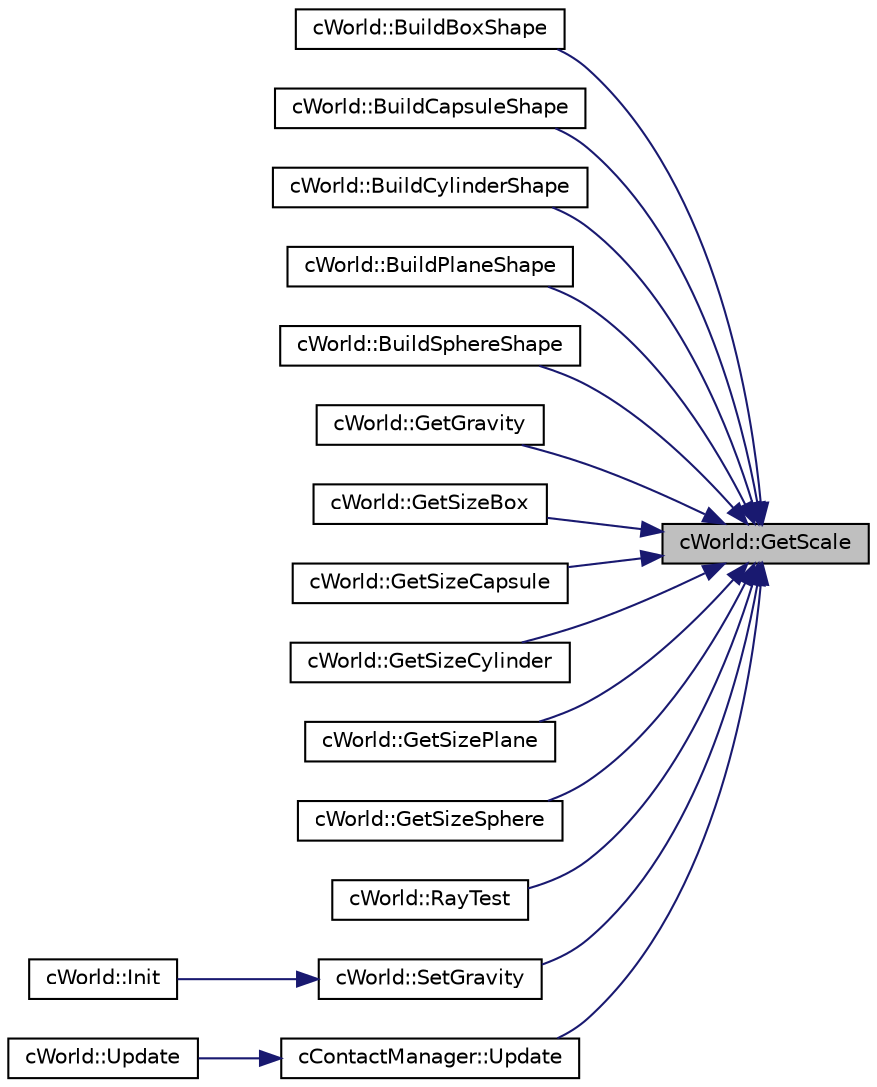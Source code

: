 digraph "cWorld::GetScale"
{
 // LATEX_PDF_SIZE
  edge [fontname="Helvetica",fontsize="10",labelfontname="Helvetica",labelfontsize="10"];
  node [fontname="Helvetica",fontsize="10",shape=record];
  rankdir="RL";
  Node1 [label="cWorld::GetScale",height=0.2,width=0.4,color="black", fillcolor="grey75", style="filled", fontcolor="black",tooltip=" "];
  Node1 -> Node2 [dir="back",color="midnightblue",fontsize="10",style="solid",fontname="Helvetica"];
  Node2 [label="cWorld::BuildBoxShape",height=0.2,width=0.4,color="black", fillcolor="white", style="filled",URL="$classc_world.html#af1b54e4775b5f0fbebe2b435dcaad0fb",tooltip=" "];
  Node1 -> Node3 [dir="back",color="midnightblue",fontsize="10",style="solid",fontname="Helvetica"];
  Node3 [label="cWorld::BuildCapsuleShape",height=0.2,width=0.4,color="black", fillcolor="white", style="filled",URL="$classc_world.html#aac517307dc8693fc21b76f73f6b885f7",tooltip=" "];
  Node1 -> Node4 [dir="back",color="midnightblue",fontsize="10",style="solid",fontname="Helvetica"];
  Node4 [label="cWorld::BuildCylinderShape",height=0.2,width=0.4,color="black", fillcolor="white", style="filled",URL="$classc_world.html#a8dba36f1665355cec21678040d511fc2",tooltip=" "];
  Node1 -> Node5 [dir="back",color="midnightblue",fontsize="10",style="solid",fontname="Helvetica"];
  Node5 [label="cWorld::BuildPlaneShape",height=0.2,width=0.4,color="black", fillcolor="white", style="filled",URL="$classc_world.html#a846ae7cd0976d43626495d17314e7a35",tooltip=" "];
  Node1 -> Node6 [dir="back",color="midnightblue",fontsize="10",style="solid",fontname="Helvetica"];
  Node6 [label="cWorld::BuildSphereShape",height=0.2,width=0.4,color="black", fillcolor="white", style="filled",URL="$classc_world.html#a05cd17a5143e78d143486dea23421cba",tooltip=" "];
  Node1 -> Node7 [dir="back",color="midnightblue",fontsize="10",style="solid",fontname="Helvetica"];
  Node7 [label="cWorld::GetGravity",height=0.2,width=0.4,color="black", fillcolor="white", style="filled",URL="$classc_world.html#abc5b301eaba08b9b9cd46dd99de0240d",tooltip=" "];
  Node1 -> Node8 [dir="back",color="midnightblue",fontsize="10",style="solid",fontname="Helvetica"];
  Node8 [label="cWorld::GetSizeBox",height=0.2,width=0.4,color="black", fillcolor="white", style="filled",URL="$classc_world.html#ad24eb7131cebae6b5c454fe8ff093299",tooltip=" "];
  Node1 -> Node9 [dir="back",color="midnightblue",fontsize="10",style="solid",fontname="Helvetica"];
  Node9 [label="cWorld::GetSizeCapsule",height=0.2,width=0.4,color="black", fillcolor="white", style="filled",URL="$classc_world.html#af924f9555c3bcfbeb25a785e28bfbd17",tooltip=" "];
  Node1 -> Node10 [dir="back",color="midnightblue",fontsize="10",style="solid",fontname="Helvetica"];
  Node10 [label="cWorld::GetSizeCylinder",height=0.2,width=0.4,color="black", fillcolor="white", style="filled",URL="$classc_world.html#a67496d838536aaae14e7c18e6bab2129",tooltip=" "];
  Node1 -> Node11 [dir="back",color="midnightblue",fontsize="10",style="solid",fontname="Helvetica"];
  Node11 [label="cWorld::GetSizePlane",height=0.2,width=0.4,color="black", fillcolor="white", style="filled",URL="$classc_world.html#a1a7ec114c7fe92d9d95a221213991f50",tooltip=" "];
  Node1 -> Node12 [dir="back",color="midnightblue",fontsize="10",style="solid",fontname="Helvetica"];
  Node12 [label="cWorld::GetSizeSphere",height=0.2,width=0.4,color="black", fillcolor="white", style="filled",URL="$classc_world.html#a5ad5cbe5caaead3c8322a733842e5cda",tooltip=" "];
  Node1 -> Node13 [dir="back",color="midnightblue",fontsize="10",style="solid",fontname="Helvetica"];
  Node13 [label="cWorld::RayTest",height=0.2,width=0.4,color="black", fillcolor="white", style="filled",URL="$classc_world.html#a036a01f15f91c2fbd6d709a9372b3f83",tooltip=" "];
  Node1 -> Node14 [dir="back",color="midnightblue",fontsize="10",style="solid",fontname="Helvetica"];
  Node14 [label="cWorld::SetGravity",height=0.2,width=0.4,color="black", fillcolor="white", style="filled",URL="$classc_world.html#a6375c25bc6731d7ee6b0a8b3948d2cfd",tooltip=" "];
  Node14 -> Node15 [dir="back",color="midnightblue",fontsize="10",style="solid",fontname="Helvetica"];
  Node15 [label="cWorld::Init",height=0.2,width=0.4,color="black", fillcolor="white", style="filled",URL="$classc_world.html#aa736bffe362deb1323f483d3e32da620",tooltip=" "];
  Node1 -> Node16 [dir="back",color="midnightblue",fontsize="10",style="solid",fontname="Helvetica"];
  Node16 [label="cContactManager::Update",height=0.2,width=0.4,color="black", fillcolor="white", style="filled",URL="$classc_contact_manager.html#af30a8dd04d32858fe5f4a705a37cc703",tooltip=" "];
  Node16 -> Node17 [dir="back",color="midnightblue",fontsize="10",style="solid",fontname="Helvetica"];
  Node17 [label="cWorld::Update",height=0.2,width=0.4,color="black", fillcolor="white", style="filled",URL="$classc_world.html#a789620db800a82950b828adb911d9e25",tooltip=" "];
}
